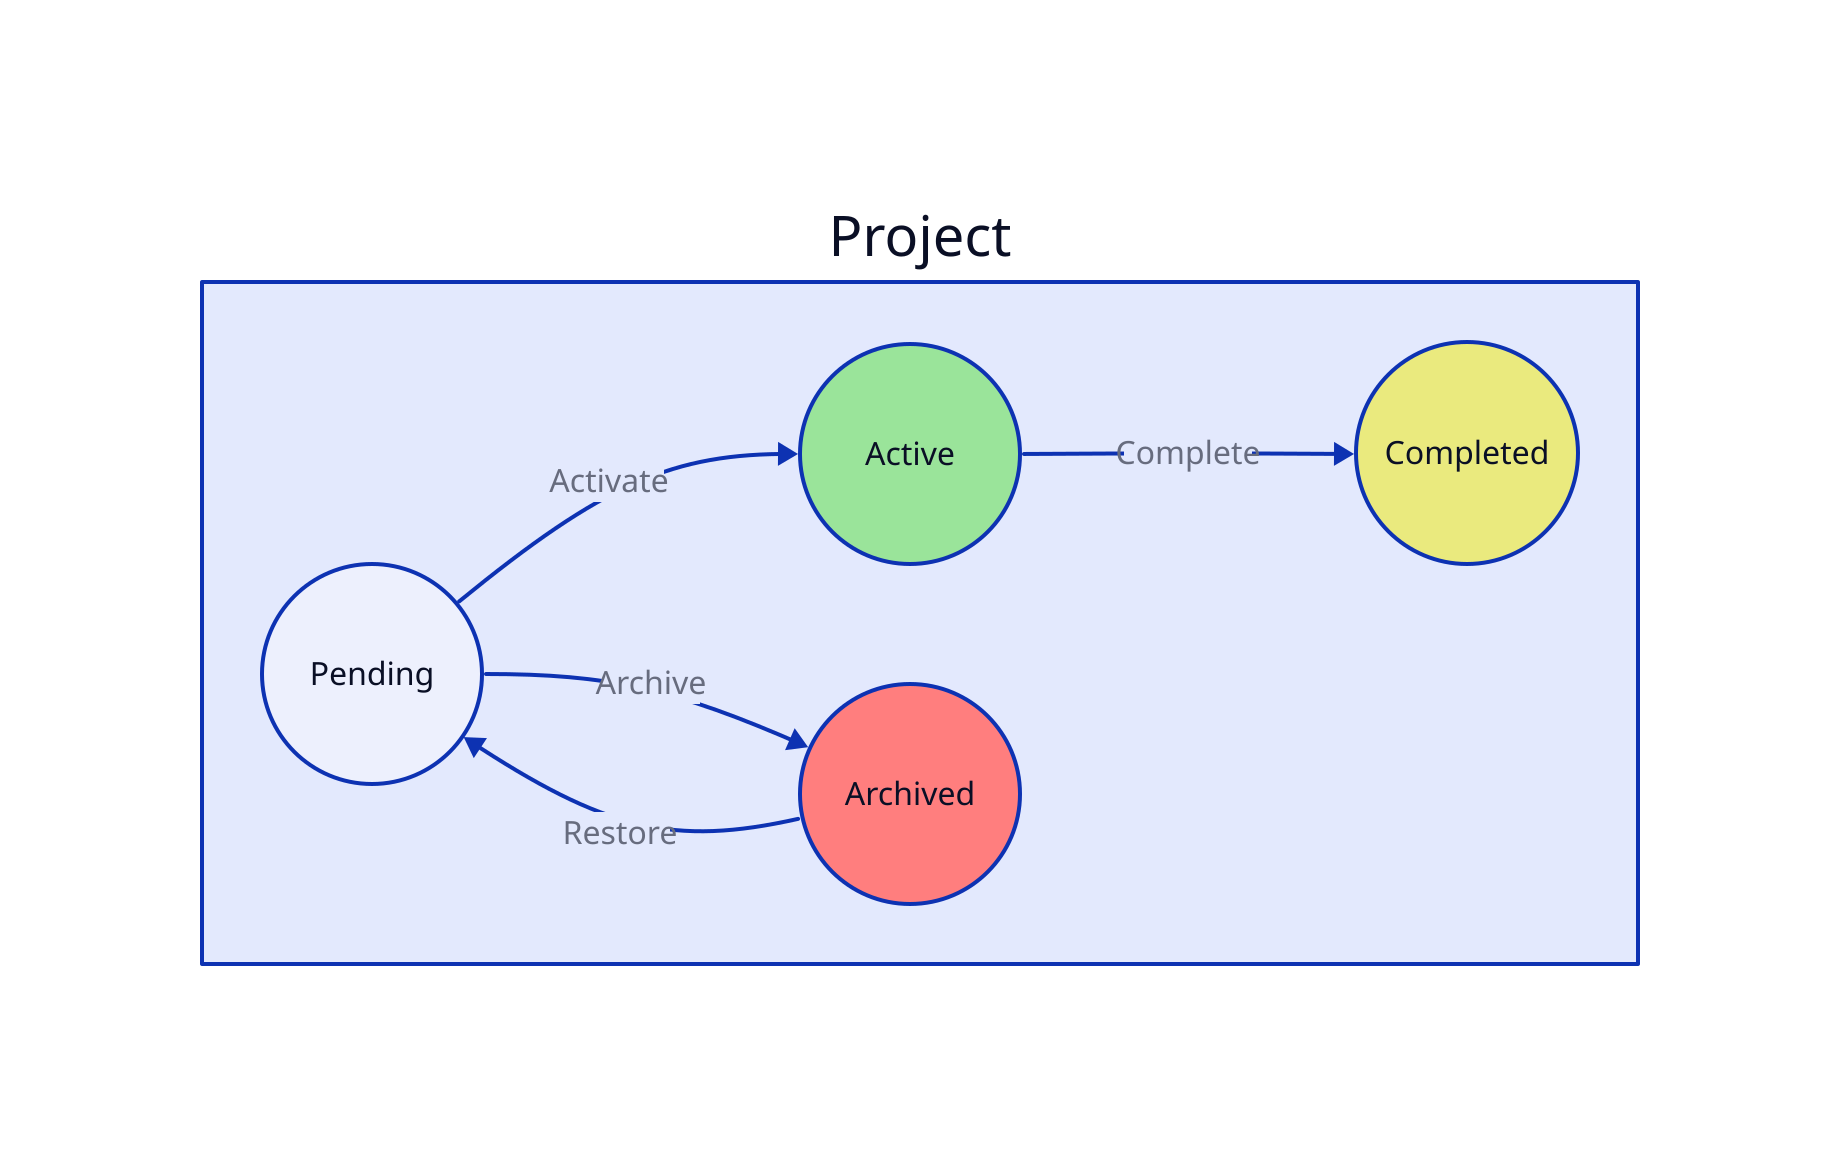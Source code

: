 # port: 43333
# layout: dagre
# theme: 101
# pad: 0
# sketch: true

direction: right

Project: {
  pen: Pending {
    shape: circle
    width: 110
  }
  act: Active {
    shape: circle
    style.fill: "#9ae49a"
    width: 110
  }
  com: Completed {
    shape: circle
    style.fill: "#eaea7e"
    width: 110
  }
  arc: Archived {
    shape: circle
    style.fill: "#ff7e7e"
    width: 110
  }

  pen -> act: Activate
  pen -> arc: Archive

  act -> com: Complete

  arc -> pen: Restore
}
